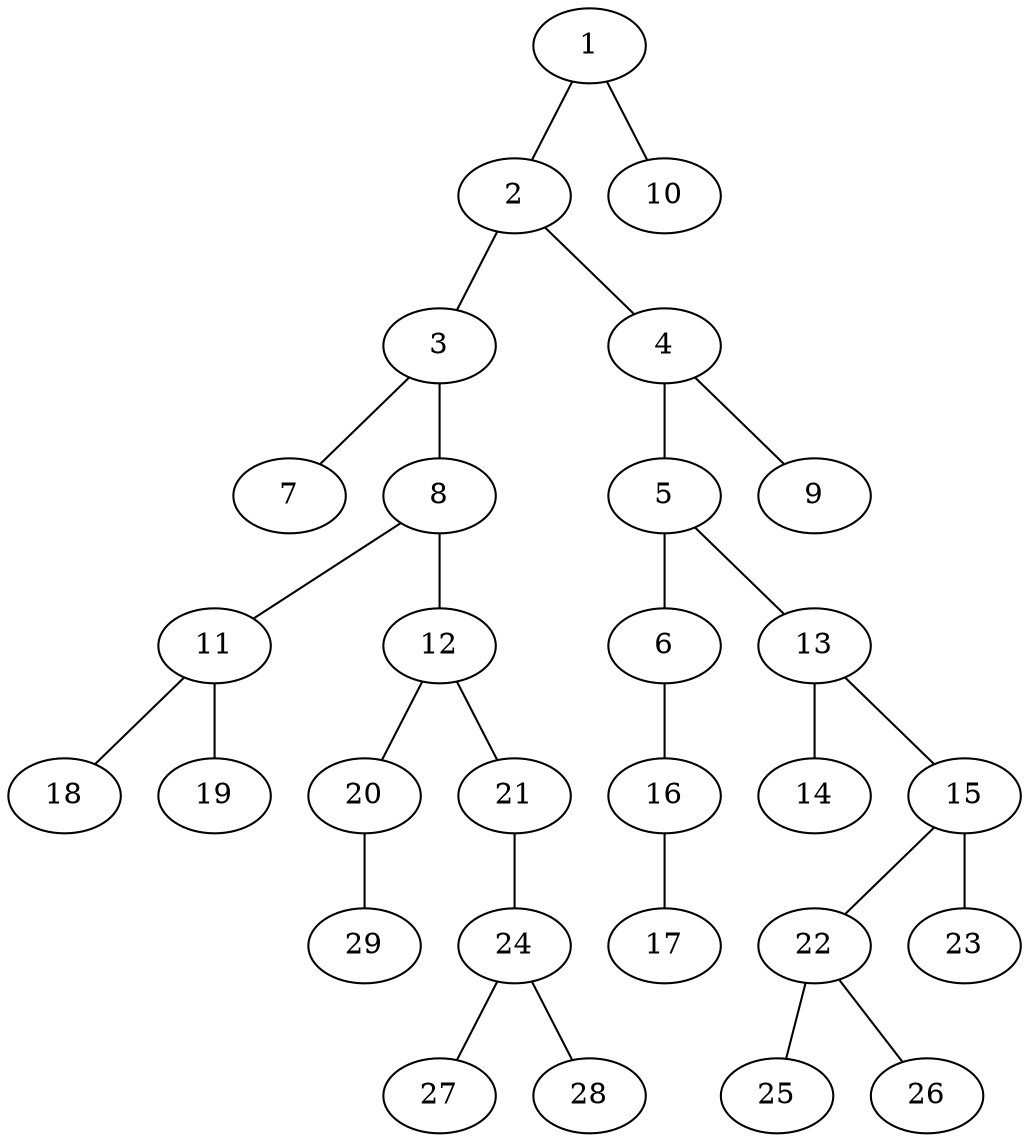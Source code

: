 strict graph "" {
	1 -- 2;
	1 -- 10;
	2 -- 3;
	2 -- 4;
	3 -- 7;
	3 -- 8;
	4 -- 5;
	4 -- 9;
	8 -- 11;
	8 -- 12;
	5 -- 6;
	5 -- 13;
	6 -- 16;
	13 -- 14;
	13 -- 15;
	16 -- 17;
	11 -- 18;
	11 -- 19;
	12 -- 20;
	12 -- 21;
	20 -- 29;
	21 -- 24;
	15 -- 22;
	15 -- 23;
	22 -- 25;
	22 -- 26;
	24 -- 27;
	24 -- 28;
}
